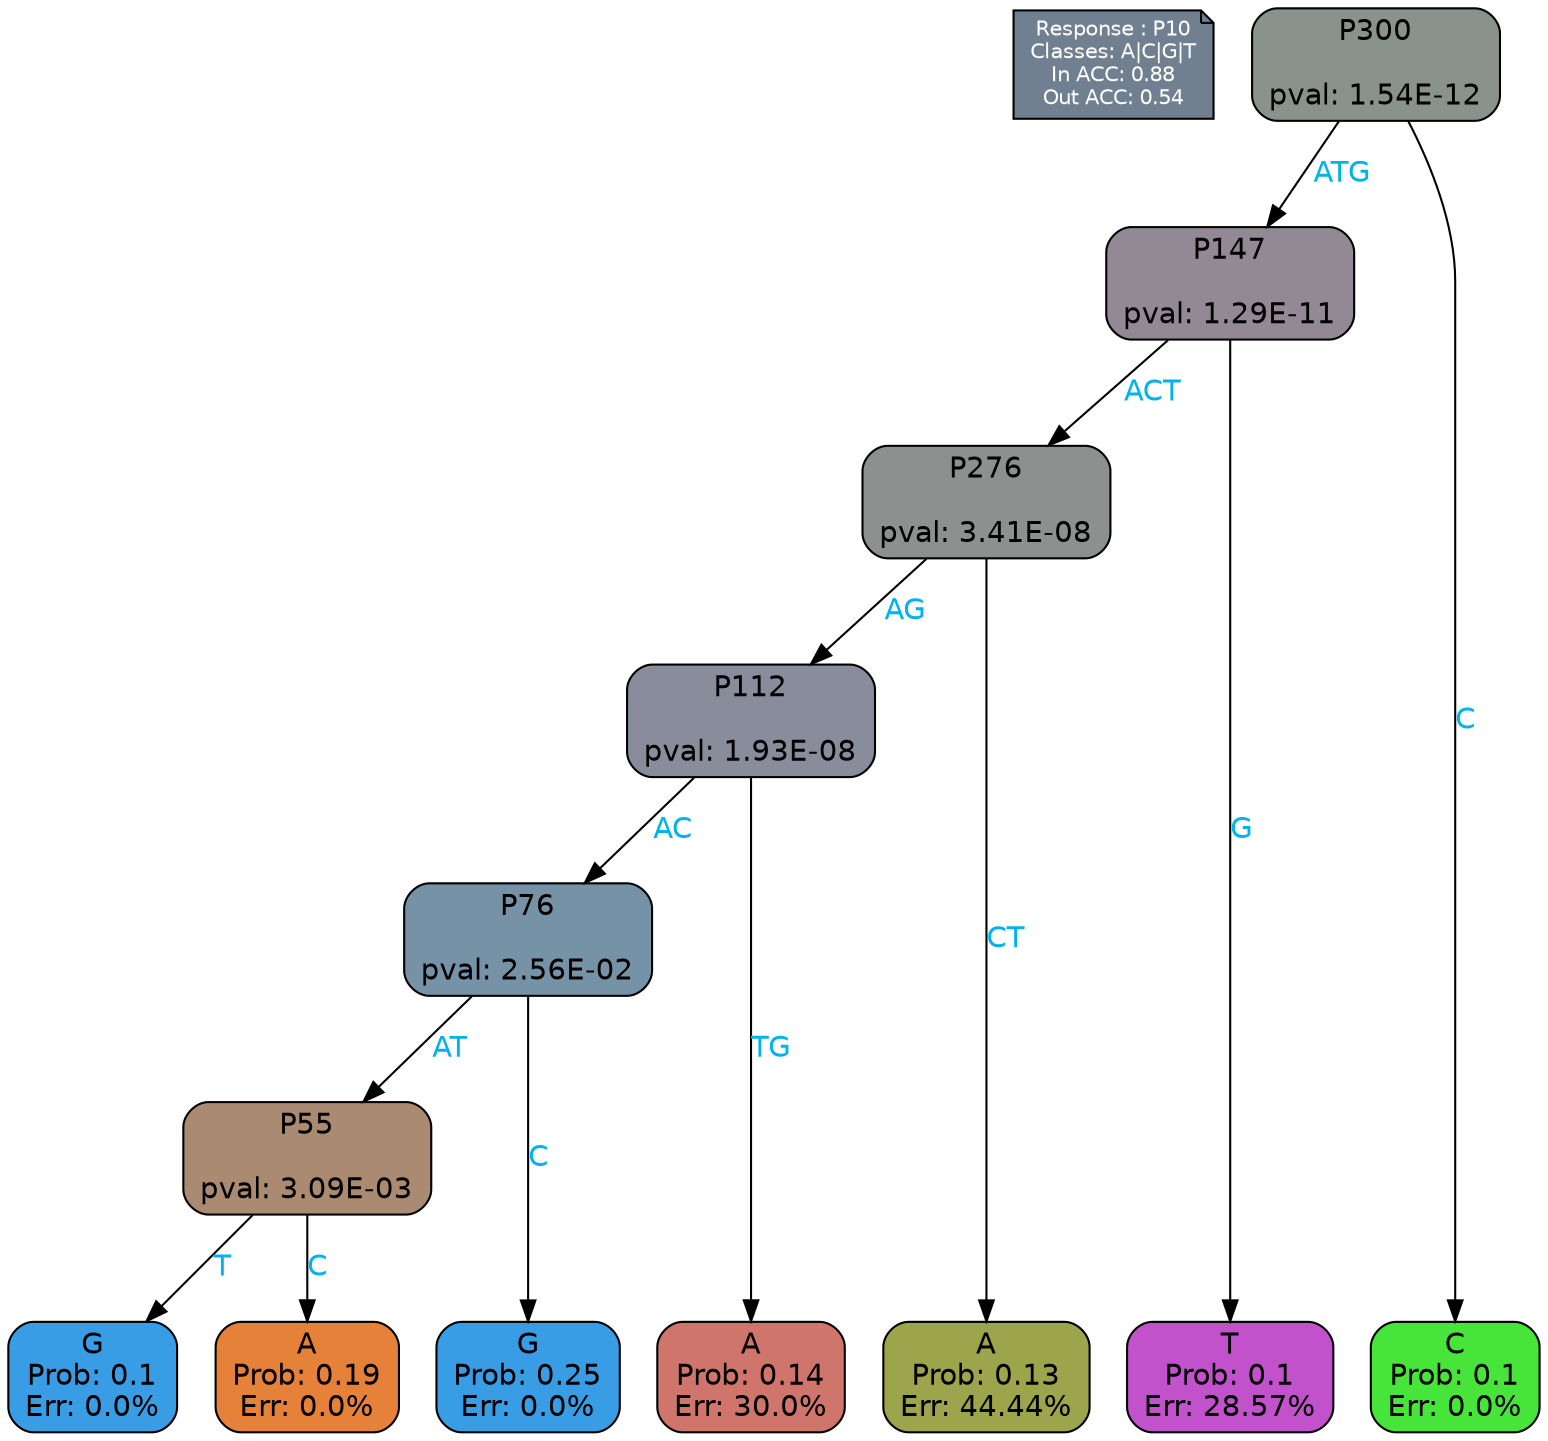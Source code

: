 digraph Tree {
node [shape=box, style="filled, rounded", color="black", fontname=helvetica] ;
graph [ranksep=equally, splines=polylines, bgcolor=transparent, dpi=600] ;
edge [fontname=helvetica] ;
LEGEND [label="Response : P10
Classes: A|C|G|T
In ACC: 0.88
Out ACC: 0.54
",shape=note,align=left,style=filled,fillcolor="slategray",fontcolor="white",fontsize=10];1 [label="P300

pval: 1.54E-12", fillcolor="#8a928c"] ;
2 [label="P147

pval: 1.29E-11", fillcolor="#928995"] ;
3 [label="P276

pval: 3.41E-08", fillcolor="#8c908f"] ;
4 [label="P112

pval: 1.93E-08", fillcolor="#898c9b"] ;
5 [label="P76

pval: 2.56E-02", fillcolor="#7692a7"] ;
6 [label="P55

pval: 3.09E-03", fillcolor="#ab8a72"] ;
7 [label="G
Prob: 0.1
Err: 0.0%", fillcolor="#399de5"] ;
8 [label="A
Prob: 0.19
Err: 0.0%", fillcolor="#e58139"] ;
9 [label="G
Prob: 0.25
Err: 0.0%", fillcolor="#399de5"] ;
10 [label="A
Prob: 0.14
Err: 30.0%", fillcolor="#d0756c"] ;
11 [label="A
Prob: 0.13
Err: 44.44%", fillcolor="#9da54c"] ;
12 [label="T
Prob: 0.1
Err: 28.57%", fillcolor="#c251cc"] ;
13 [label="C
Prob: 0.1
Err: 0.0%", fillcolor="#47e539"] ;
1 -> 2 [label="ATG",fontcolor=deepskyblue2] ;
1 -> 13 [label="C",fontcolor=deepskyblue2] ;
2 -> 3 [label="ACT",fontcolor=deepskyblue2] ;
2 -> 12 [label="G",fontcolor=deepskyblue2] ;
3 -> 11 [label="CT",fontcolor=deepskyblue2] ;
3 -> 4 [label="AG",fontcolor=deepskyblue2] ;
4 -> 10 [label="TG",fontcolor=deepskyblue2] ;
4 -> 5 [label="AC",fontcolor=deepskyblue2] ;
5 -> 9 [label="C",fontcolor=deepskyblue2] ;
5 -> 6 [label="AT",fontcolor=deepskyblue2] ;
6 -> 8 [label="C",fontcolor=deepskyblue2] ;
6 -> 7 [label="T",fontcolor=deepskyblue2] ;
{rank = same; 7;8;9;10;11;12;13;}{rank = same; LEGEND;1;}}